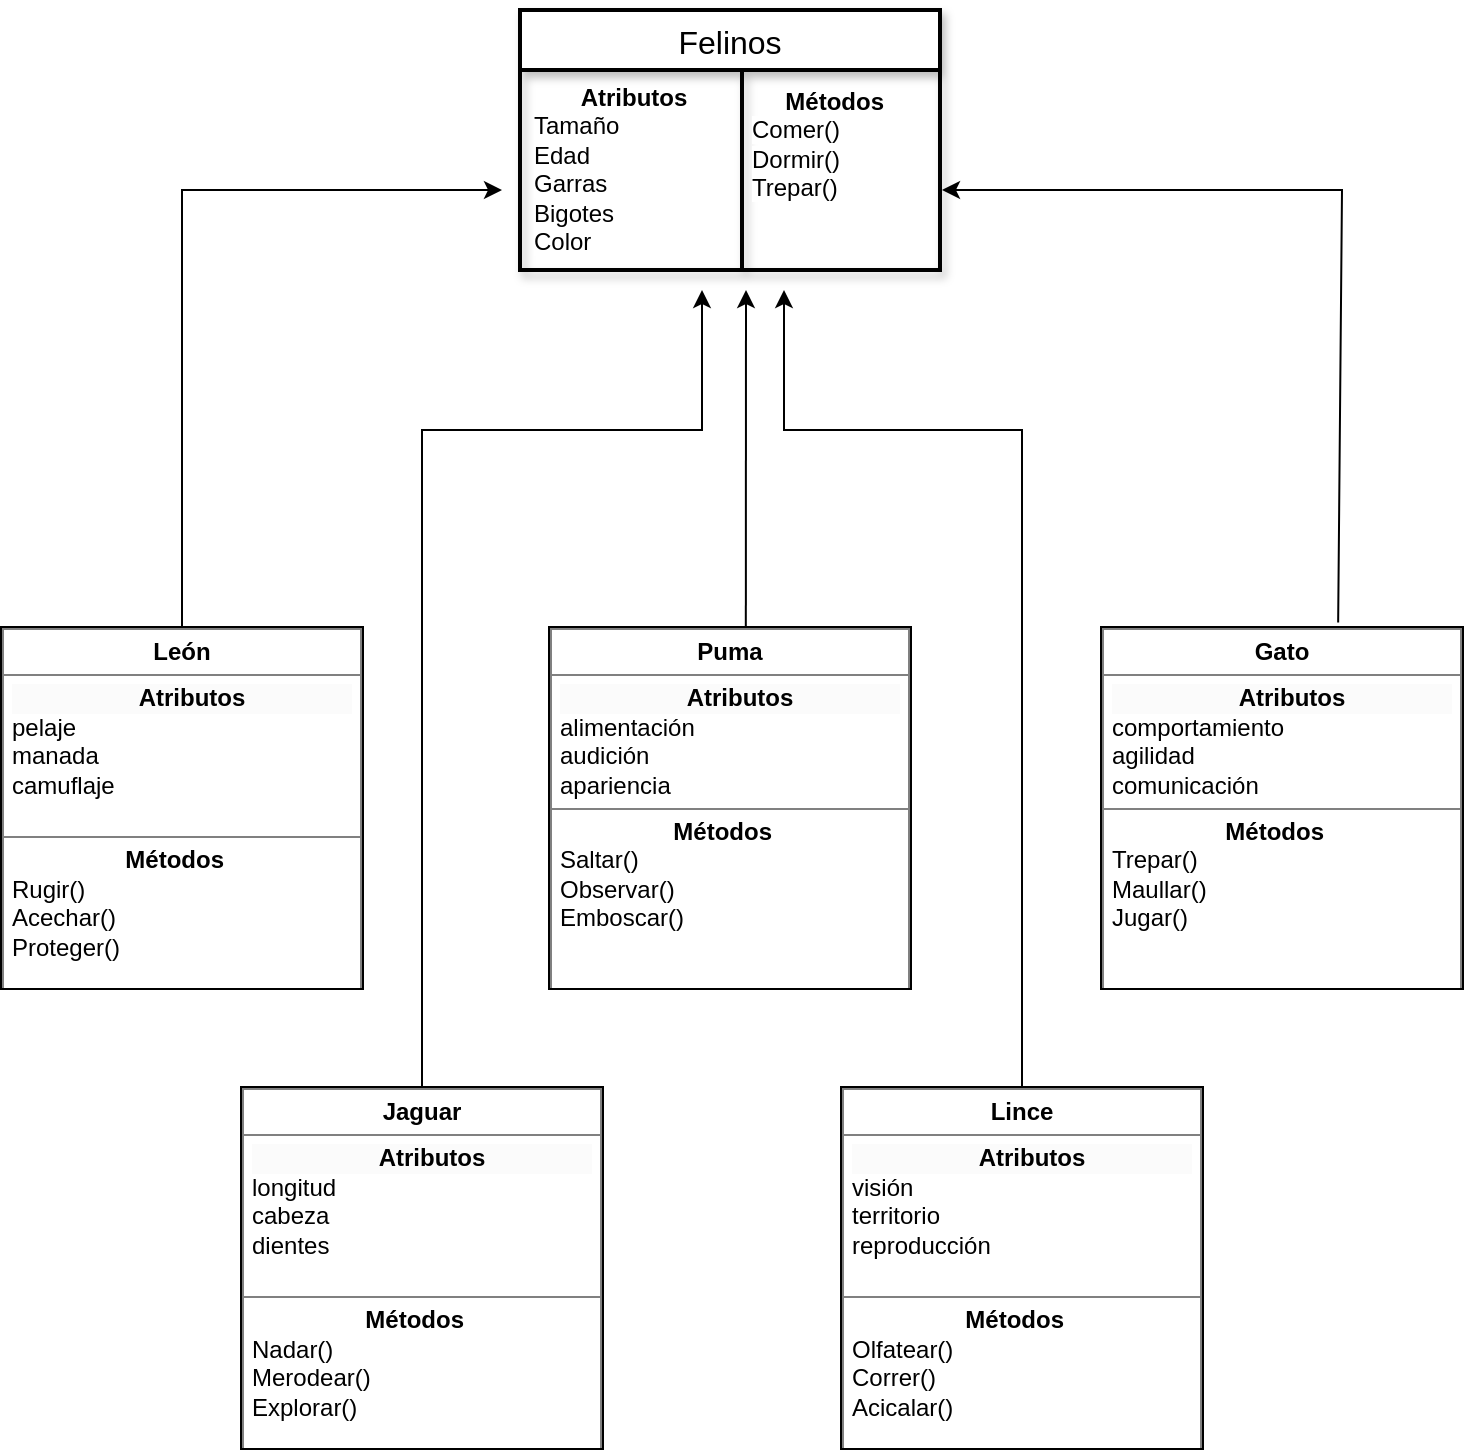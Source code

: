 <mxfile version="21.4.0" type="github">
  <diagram id="4x9RJaLGq9AI8N1ddM11" name="Página-1">
    <mxGraphModel dx="880" dy="484" grid="1" gridSize="10" guides="1" tooltips="1" connect="1" arrows="1" fold="1" page="1" pageScale="1" pageWidth="827" pageHeight="1169" math="0" shadow="0">
      <root>
        <mxCell id="0" />
        <mxCell id="1" parent="0" />
        <mxCell id="UKQcXIc0MLpkLiMKuYfa-6" value="Felinos" style="shape=table;startSize=30;container=1;collapsible=0;childLayout=tableLayout;fixedRows=1;rowLines=0;fontStyle=0;strokeColor=default;fontSize=16;shadow=1;labelBackgroundColor=#FFFFFF;strokeWidth=2;movable=1;resizable=1;rotatable=1;deletable=1;editable=1;connectable=1;" parent="1" vertex="1">
          <mxGeometry x="309" y="10" width="210" height="130" as="geometry" />
        </mxCell>
        <mxCell id="UKQcXIc0MLpkLiMKuYfa-7" value="" style="shape=tableRow;horizontal=0;startSize=0;swimlaneHead=0;swimlaneBody=0;top=0;left=0;bottom=0;right=0;collapsible=0;dropTarget=0;fillColor=none;points=[[0,0.5],[1,0.5]];portConstraint=eastwest;strokeColor=inherit;fontSize=16;shadow=1;labelBackgroundColor=#FFFFFF;strokeWidth=2;" parent="UKQcXIc0MLpkLiMKuYfa-6" vertex="1">
          <mxGeometry y="30" width="210" height="30" as="geometry" />
        </mxCell>
        <mxCell id="UKQcXIc0MLpkLiMKuYfa-8" value="" style="shape=partialRectangle;html=1;whiteSpace=wrap;connectable=0;fillColor=none;top=0;left=0;bottom=0;right=0;overflow=hidden;pointerEvents=1;strokeColor=inherit;fontSize=16;shadow=1;labelBackgroundColor=#FFFFFF;strokeWidth=2;" parent="UKQcXIc0MLpkLiMKuYfa-7" vertex="1">
          <mxGeometry width="111" height="30" as="geometry">
            <mxRectangle width="111" height="30" as="alternateBounds" />
          </mxGeometry>
        </mxCell>
        <mxCell id="UKQcXIc0MLpkLiMKuYfa-9" value="" style="shape=partialRectangle;html=1;whiteSpace=wrap;connectable=0;fillColor=none;top=0;left=0;bottom=0;right=0;align=left;spacingLeft=6;overflow=hidden;strokeColor=inherit;fontSize=16;shadow=1;labelBackgroundColor=#FFFFFF;strokeWidth=2;" parent="UKQcXIc0MLpkLiMKuYfa-7" vertex="1">
          <mxGeometry x="111" width="99" height="30" as="geometry">
            <mxRectangle width="99" height="30" as="alternateBounds" />
          </mxGeometry>
        </mxCell>
        <mxCell id="UKQcXIc0MLpkLiMKuYfa-10" value="" style="shape=tableRow;horizontal=0;startSize=0;swimlaneHead=0;swimlaneBody=0;top=0;left=0;bottom=0;right=0;collapsible=0;dropTarget=0;fillColor=none;points=[[0,0.5],[1,0.5]];portConstraint=eastwest;strokeColor=inherit;fontSize=16;shadow=1;labelBackgroundColor=#FFFFFF;strokeWidth=2;" parent="UKQcXIc0MLpkLiMKuYfa-6" vertex="1">
          <mxGeometry y="60" width="210" height="30" as="geometry" />
        </mxCell>
        <mxCell id="UKQcXIc0MLpkLiMKuYfa-11" value="" style="shape=partialRectangle;html=1;whiteSpace=wrap;connectable=0;fillColor=none;top=0;left=0;bottom=0;right=0;overflow=hidden;strokeColor=inherit;fontSize=16;shadow=1;labelBackgroundColor=#FFFFFF;strokeWidth=2;" parent="UKQcXIc0MLpkLiMKuYfa-10" vertex="1">
          <mxGeometry width="111" height="30" as="geometry">
            <mxRectangle width="111" height="30" as="alternateBounds" />
          </mxGeometry>
        </mxCell>
        <mxCell id="UKQcXIc0MLpkLiMKuYfa-12" value="" style="shape=partialRectangle;html=1;whiteSpace=wrap;connectable=0;fillColor=none;top=0;left=0;bottom=0;right=0;align=left;spacingLeft=6;overflow=hidden;strokeColor=inherit;fontSize=16;shadow=1;labelBackgroundColor=#FFFFFF;strokeWidth=2;" parent="UKQcXIc0MLpkLiMKuYfa-10" vertex="1">
          <mxGeometry x="111" width="99" height="30" as="geometry">
            <mxRectangle width="99" height="30" as="alternateBounds" />
          </mxGeometry>
        </mxCell>
        <mxCell id="UKQcXIc0MLpkLiMKuYfa-13" value="" style="shape=tableRow;horizontal=0;startSize=0;swimlaneHead=0;swimlaneBody=0;top=0;left=0;bottom=0;right=0;collapsible=0;dropTarget=0;fillColor=none;points=[[0,0.5],[1,0.5]];portConstraint=eastwest;strokeColor=inherit;fontSize=16;shadow=1;labelBackgroundColor=#FFFFFF;strokeWidth=2;" parent="UKQcXIc0MLpkLiMKuYfa-6" vertex="1">
          <mxGeometry y="90" width="210" height="40" as="geometry" />
        </mxCell>
        <mxCell id="UKQcXIc0MLpkLiMKuYfa-14" value="" style="shape=partialRectangle;html=1;whiteSpace=wrap;connectable=0;fillColor=none;top=0;left=0;bottom=0;right=0;overflow=hidden;strokeColor=inherit;fontSize=16;shadow=1;labelBackgroundColor=#FFFFFF;strokeWidth=2;" parent="UKQcXIc0MLpkLiMKuYfa-13" vertex="1">
          <mxGeometry width="111" height="40" as="geometry">
            <mxRectangle width="111" height="40" as="alternateBounds" />
          </mxGeometry>
        </mxCell>
        <mxCell id="UKQcXIc0MLpkLiMKuYfa-15" value="" style="shape=partialRectangle;html=1;whiteSpace=wrap;connectable=0;fillColor=none;top=0;left=0;bottom=0;right=0;align=left;spacingLeft=6;overflow=hidden;strokeColor=inherit;fontSize=16;shadow=1;labelBackgroundColor=#FFFFFF;strokeWidth=2;" parent="UKQcXIc0MLpkLiMKuYfa-13" vertex="1">
          <mxGeometry x="111" width="99" height="40" as="geometry">
            <mxRectangle width="99" height="40" as="alternateBounds" />
          </mxGeometry>
        </mxCell>
        <mxCell id="UKQcXIc0MLpkLiMKuYfa-17" value="&lt;div style=&quot;text-align: center;&quot;&gt;&lt;b&gt;&amp;nbsp; &amp;nbsp; &amp;nbsp; &amp;nbsp;Atributos&amp;nbsp;&lt;/b&gt;&lt;/div&gt;&lt;span style=&quot;color: rgb(0, 0, 0); font-family: Helvetica; font-size: 12px; font-style: normal; font-variant-ligatures: normal; font-variant-caps: normal; font-weight: 400; letter-spacing: normal; orphans: 2; text-align: -webkit-center; text-indent: 0px; text-transform: none; widows: 2; word-spacing: 0px; -webkit-text-stroke-width: 0px; background-color: rgb(255, 255, 255); text-decoration-thickness: initial; text-decoration-style: initial; text-decoration-color: initial; float: none; display: inline !important;&quot;&gt;Tamaño&lt;/span&gt;&lt;br style=&quot;border-color: var(--border-color); color: rgb(0, 0, 0); font-family: Helvetica; font-size: 12px; font-style: normal; font-variant-ligatures: normal; font-variant-caps: normal; font-weight: 400; letter-spacing: normal; orphans: 2; text-align: -webkit-center; text-indent: 0px; text-transform: none; widows: 2; word-spacing: 0px; -webkit-text-stroke-width: 0px; text-decoration-thickness: initial; text-decoration-style: initial; text-decoration-color: initial;&quot;&gt;&lt;span style=&quot;color: rgb(0, 0, 0); font-family: Helvetica; font-size: 12px; font-style: normal; font-variant-ligatures: normal; font-variant-caps: normal; font-weight: 400; letter-spacing: normal; orphans: 2; text-align: -webkit-center; text-indent: 0px; text-transform: none; widows: 2; word-spacing: 0px; -webkit-text-stroke-width: 0px; background-color: rgb(255, 255, 255); text-decoration-thickness: initial; text-decoration-style: initial; text-decoration-color: initial; float: none; display: inline !important;&quot;&gt;Edad&lt;/span&gt;&lt;span style=&quot;color: rgb(0, 0, 0); font-family: Helvetica; font-size: 12px; font-style: normal; font-variant-ligatures: normal; font-variant-caps: normal; font-weight: 400; letter-spacing: normal; orphans: 2; text-align: -webkit-center; text-indent: 0px; text-transform: none; widows: 2; word-spacing: 0px; -webkit-text-stroke-width: 0px; background-color: rgb(255, 255, 255); text-decoration-thickness: initial; text-decoration-style: initial; text-decoration-color: initial; float: none; display: inline !important;&quot;&gt;&lt;br&gt;Garras&lt;br&gt;Bigotes&lt;br&gt;Color&lt;br&gt;&lt;br&gt;&lt;/span&gt;" style="text;whiteSpace=wrap;html=1;movable=1;resizable=1;rotatable=1;deletable=1;editable=1;connectable=1;" parent="1" vertex="1">
          <mxGeometry x="314" y="40" width="90" height="80" as="geometry" />
        </mxCell>
        <mxCell id="UKQcXIc0MLpkLiMKuYfa-18" value="&lt;div style=&quot;text-align: right;&quot;&gt;&lt;b&gt;&amp;nbsp; &amp;nbsp; &amp;nbsp;Métodos&amp;nbsp;&lt;/b&gt;&lt;/div&gt;&lt;span style=&quot;color: rgb(0, 0, 0); font-family: Helvetica; font-size: 12px; font-style: normal; font-variant-ligatures: normal; font-variant-caps: normal; letter-spacing: normal; orphans: 2; text-indent: 0px; text-transform: none; widows: 2; word-spacing: 0px; -webkit-text-stroke-width: 0px; background-color: rgb(255, 255, 255); text-decoration-thickness: initial; text-decoration-style: initial; text-decoration-color: initial; float: none; display: inline !important;&quot;&gt;Comer()&amp;nbsp;&lt;/span&gt;&lt;br style=&quot;border-color: var(--border-color); color: rgb(0, 0, 0); font-family: Helvetica; font-size: 12px; font-style: normal; font-variant-ligatures: normal; font-variant-caps: normal; font-weight: 400; letter-spacing: normal; orphans: 2; text-align: -webkit-center; text-indent: 0px; text-transform: none; widows: 2; word-spacing: 0px; -webkit-text-stroke-width: 0px; text-decoration-thickness: initial; text-decoration-style: initial; text-decoration-color: initial;&quot;&gt;&lt;span style=&quot;color: rgb(0, 0, 0); font-family: Helvetica; font-size: 12px; font-style: normal; font-variant-ligatures: normal; font-variant-caps: normal; font-weight: 400; letter-spacing: normal; orphans: 2; text-align: -webkit-center; text-indent: 0px; text-transform: none; widows: 2; word-spacing: 0px; -webkit-text-stroke-width: 0px; background-color: rgb(255, 255, 255); text-decoration-thickness: initial; text-decoration-style: initial; text-decoration-color: initial; float: none; display: inline !important;&quot;&gt;Dormir()&lt;/span&gt;&lt;br style=&quot;border-color: var(--border-color); color: rgb(0, 0, 0); font-family: Helvetica; font-size: 12px; font-style: normal; font-variant-ligatures: normal; font-variant-caps: normal; font-weight: 400; letter-spacing: normal; orphans: 2; text-align: -webkit-center; text-indent: 0px; text-transform: none; widows: 2; word-spacing: 0px; -webkit-text-stroke-width: 0px; text-decoration-thickness: initial; text-decoration-style: initial; text-decoration-color: initial;&quot;&gt;&lt;span style=&quot;color: rgb(0, 0, 0); font-family: Helvetica; font-size: 12px; font-style: normal; font-variant-ligatures: normal; font-variant-caps: normal; font-weight: 400; letter-spacing: normal; orphans: 2; text-align: -webkit-center; text-indent: 0px; text-transform: none; widows: 2; word-spacing: 0px; -webkit-text-stroke-width: 0px; background-color: rgb(255, 255, 255); text-decoration-thickness: initial; text-decoration-style: initial; text-decoration-color: initial; float: none; display: inline !important;&quot;&gt;Trepar()&lt;/span&gt;" style="text;whiteSpace=wrap;html=1;movable=1;resizable=1;rotatable=1;deletable=1;editable=1;connectable=1;" parent="1" vertex="1">
          <mxGeometry x="423" y="42" width="89" height="76" as="geometry" />
        </mxCell>
        <mxCell id="UKQcXIc0MLpkLiMKuYfa-40" value="&lt;table border=&quot;1&quot; width=&quot;100%&quot; height=&quot;100%&quot; cellpadding=&quot;4&quot; style=&quot;width:100%;height:100%;border-collapse:collapse;&quot;&gt;&lt;tbody&gt;&lt;tr&gt;&lt;th align=&quot;center&quot;&gt;León&lt;br&gt;&lt;/th&gt;&lt;/tr&gt;&lt;tr&gt;&lt;td&gt;&lt;div style=&quot;border-color: var(--border-color); background-color: rgb(251, 251, 251);&quot;&gt;&lt;b style=&quot;border-color: var(--border-color);&quot;&gt;&amp;nbsp; &amp;nbsp; &amp;nbsp; &amp;nbsp; &amp;nbsp; &amp;nbsp; &amp;nbsp; &amp;nbsp; &amp;nbsp; &amp;nbsp;Atributos&amp;nbsp;&lt;/b&gt;&lt;/div&gt;pelaje&lt;br style=&quot;border-color: var(--border-color); background-color: rgb(251, 251, 251);&quot;&gt;&lt;span style=&quot;border-color: var(--border-color);&quot;&gt;manada&lt;/span&gt;&lt;br style=&quot;border-color: var(--border-color); background-color: rgb(251, 251, 251);&quot;&gt;&lt;span style=&quot;border-color: var(--border-color);&quot;&gt;camuflaje&lt;/span&gt;&lt;br style=&quot;border-color: var(--border-color); background-color: rgb(251, 251, 251);&quot;&gt;&lt;br&gt;&lt;/td&gt;&lt;/tr&gt;&lt;tr&gt;&lt;td&gt;&amp;nbsp; &amp;nbsp; &amp;nbsp; &amp;nbsp; &amp;nbsp; &amp;nbsp; &amp;nbsp; &amp;nbsp;&amp;nbsp;&lt;b style=&quot;border-color: var(--border-color);&quot;&gt;&amp;nbsp;Métodos&amp;nbsp;&lt;/b&gt;&lt;br&gt;Rugir()&amp;nbsp;&lt;br style=&quot;border-color: var(--border-color); background-color: rgb(251, 251, 251);&quot;&gt;&lt;span style=&quot;border-color: var(--border-color);&quot;&gt;Acechar()&lt;/span&gt;&lt;br style=&quot;border-color: var(--border-color); background-color: rgb(251, 251, 251);&quot;&gt;&lt;span style=&quot;border-color: var(--border-color);&quot;&gt;Proteger()&lt;/span&gt;&lt;br&gt;&lt;br&gt;&lt;br&gt;&lt;/td&gt;&lt;/tr&gt;&lt;/tbody&gt;&lt;/table&gt;" style="text;html=1;whiteSpace=wrap;strokeColor=default;fillColor=default;overflow=fill;shadow=0;labelBackgroundColor=#FFFFFF;strokeWidth=2;gradientColor=#000000;" parent="1" vertex="1">
          <mxGeometry x="50" y="319" width="180" height="180" as="geometry" />
        </mxCell>
        <mxCell id="UKQcXIc0MLpkLiMKuYfa-41" value="&lt;table border=&quot;1&quot; width=&quot;100%&quot; height=&quot;100%&quot; cellpadding=&quot;4&quot; style=&quot;width:100%;height:100%;border-collapse:collapse;&quot;&gt;&lt;tbody&gt;&lt;tr&gt;&lt;th align=&quot;center&quot;&gt;Puma&lt;br&gt;&lt;/th&gt;&lt;/tr&gt;&lt;tr&gt;&lt;td&gt;&lt;div style=&quot;border-color: var(--border-color); background-color: rgb(251, 251, 251);&quot;&gt;&lt;b style=&quot;border-color: var(--border-color);&quot;&gt;&amp;nbsp; &amp;nbsp; &amp;nbsp; &amp;nbsp; &amp;nbsp; &amp;nbsp; &amp;nbsp; &amp;nbsp; &amp;nbsp; &amp;nbsp;Atributos&amp;nbsp;&lt;/b&gt;&lt;/div&gt;&lt;span style=&quot;border-color: var(--border-color);&quot;&gt;alimentación&amp;nbsp;&lt;/span&gt;&lt;br style=&quot;border-color: var(--border-color); background-color: rgb(251, 251, 251);&quot;&gt;&lt;span style=&quot;border-color: var(--border-color);&quot;&gt;audición&amp;nbsp;&lt;/span&gt;&lt;br style=&quot;border-color: var(--border-color); background-color: rgb(251, 251, 251);&quot;&gt;&lt;span style=&quot;border-color: var(--border-color);&quot;&gt;apariencia&lt;/span&gt;&lt;br&gt;&lt;/td&gt;&lt;/tr&gt;&lt;tr&gt;&lt;td&gt;&amp;nbsp; &amp;nbsp; &amp;nbsp; &amp;nbsp; &amp;nbsp; &amp;nbsp; &amp;nbsp; &amp;nbsp;&amp;nbsp;&lt;b style=&quot;border-color: var(--border-color);&quot;&gt;&amp;nbsp;Métodos&amp;nbsp;&lt;/b&gt;&lt;br&gt;Saltar()&amp;nbsp;&lt;br style=&quot;border-color: var(--border-color); background-color: rgb(251, 251, 251);&quot;&gt;&lt;span style=&quot;border-color: var(--border-color);&quot;&gt;Observar()&lt;/span&gt;&lt;br style=&quot;border-color: var(--border-color); background-color: rgb(251, 251, 251);&quot;&gt;&lt;span style=&quot;border-color: var(--border-color);&quot;&gt;Emboscar()&lt;/span&gt;&lt;br&gt;&lt;br&gt;&lt;br&gt;&lt;/td&gt;&lt;/tr&gt;&lt;/tbody&gt;&lt;/table&gt;" style="text;html=1;whiteSpace=wrap;strokeColor=default;fillColor=default;overflow=fill;shadow=0;labelBackgroundColor=#FFFFFF;strokeWidth=2;gradientColor=#000000;" parent="1" vertex="1">
          <mxGeometry x="324" y="319" width="180" height="180" as="geometry" />
        </mxCell>
        <mxCell id="UKQcXIc0MLpkLiMKuYfa-42" value="&lt;table border=&quot;1&quot; width=&quot;100%&quot; height=&quot;100%&quot; cellpadding=&quot;4&quot; style=&quot;width:100%;height:100%;border-collapse:collapse;&quot;&gt;&lt;tbody&gt;&lt;tr&gt;&lt;th align=&quot;center&quot;&gt;Gato &lt;br&gt;&lt;/th&gt;&lt;/tr&gt;&lt;tr&gt;&lt;td&gt;&lt;div style=&quot;border-color: var(--border-color); background-color: rgb(251, 251, 251);&quot;&gt;&lt;b style=&quot;border-color: var(--border-color);&quot;&gt;&amp;nbsp; &amp;nbsp; &amp;nbsp; &amp;nbsp; &amp;nbsp; &amp;nbsp; &amp;nbsp; &amp;nbsp; &amp;nbsp; &amp;nbsp;Atributos&amp;nbsp;&lt;/b&gt;&lt;/div&gt;comportamiento&lt;br style=&quot;border-color: var(--border-color); background-color: rgb(251, 251, 251);&quot;&gt;&lt;span style=&quot;border-color: var(--border-color);&quot;&gt;agilidad&lt;/span&gt;&lt;br style=&quot;border-color: var(--border-color); background-color: rgb(251, 251, 251);&quot;&gt;&lt;span style=&quot;border-color: var(--border-color);&quot;&gt;comunicación&lt;/span&gt;&lt;br&gt;&lt;/td&gt;&lt;/tr&gt;&lt;tr&gt;&lt;td&gt;&amp;nbsp; &amp;nbsp; &amp;nbsp; &amp;nbsp; &amp;nbsp; &amp;nbsp; &amp;nbsp; &amp;nbsp;&amp;nbsp;&lt;b style=&quot;border-color: var(--border-color);&quot;&gt;&amp;nbsp;Métodos&amp;nbsp;&lt;/b&gt;&lt;br&gt;Trepar()&amp;nbsp;&lt;br style=&quot;border-color: var(--border-color); background-color: rgb(251, 251, 251);&quot;&gt;&lt;span style=&quot;border-color: var(--border-color);&quot;&gt;Maullar()&lt;/span&gt;&lt;br style=&quot;border-color: var(--border-color); background-color: rgb(251, 251, 251);&quot;&gt;&lt;span style=&quot;border-color: var(--border-color);&quot;&gt;Jugar()&lt;/span&gt;&lt;br&gt;&lt;br&gt;&lt;br&gt;&lt;/td&gt;&lt;/tr&gt;&lt;/tbody&gt;&lt;/table&gt;" style="text;html=1;whiteSpace=wrap;strokeColor=default;fillColor=default;overflow=fill;shadow=0;labelBackgroundColor=#FFFFFF;strokeWidth=2;gradientColor=#000000;" parent="1" vertex="1">
          <mxGeometry x="600" y="319" width="180" height="180" as="geometry" />
        </mxCell>
        <mxCell id="UKQcXIc0MLpkLiMKuYfa-43" value="&lt;table border=&quot;1&quot; width=&quot;100%&quot; height=&quot;100%&quot; cellpadding=&quot;4&quot; style=&quot;width:100%;height:100%;border-collapse:collapse;&quot;&gt;&lt;tbody&gt;&lt;tr&gt;&lt;th align=&quot;center&quot;&gt;Jaguar&lt;/th&gt;&lt;/tr&gt;&lt;tr&gt;&lt;td&gt;&lt;div style=&quot;border-color: var(--border-color); background-color: rgb(251, 251, 251);&quot;&gt;&lt;b style=&quot;border-color: var(--border-color);&quot;&gt;&amp;nbsp; &amp;nbsp; &amp;nbsp; &amp;nbsp; &amp;nbsp; &amp;nbsp; &amp;nbsp; &amp;nbsp; &amp;nbsp; &amp;nbsp;Atributos&amp;nbsp;&lt;/b&gt;&lt;/div&gt;longitud&amp;nbsp;&lt;br style=&quot;border-color: var(--border-color); background-color: rgb(251, 251, 251);&quot;&gt;&lt;span style=&quot;border-color: var(--border-color);&quot;&gt;cabeza&amp;nbsp;&lt;/span&gt;&lt;br style=&quot;border-color: var(--border-color); background-color: rgb(251, 251, 251);&quot;&gt;&lt;span style=&quot;border-color: var(--border-color);&quot;&gt;dientes&lt;/span&gt;&lt;br style=&quot;border-color: var(--border-color); background-color: rgb(251, 251, 251);&quot;&gt;&lt;br&gt;&lt;/td&gt;&lt;/tr&gt;&lt;tr&gt;&lt;td&gt;&amp;nbsp; &amp;nbsp; &amp;nbsp; &amp;nbsp; &amp;nbsp; &amp;nbsp; &amp;nbsp; &amp;nbsp;&amp;nbsp;&lt;b style=&quot;border-color: var(--border-color);&quot;&gt;&amp;nbsp;Métodos&amp;nbsp;&lt;/b&gt;&lt;br&gt;Nadar()&amp;nbsp;&lt;br style=&quot;border-color: var(--border-color); background-color: rgb(251, 251, 251);&quot;&gt;&lt;span style=&quot;border-color: var(--border-color);&quot;&gt;Merodear()&lt;/span&gt;&lt;br style=&quot;border-color: var(--border-color); background-color: rgb(251, 251, 251);&quot;&gt;&lt;span style=&quot;border-color: var(--border-color);&quot;&gt;Explorar()&lt;/span&gt;&lt;br&gt;&lt;br&gt;&lt;br&gt;&lt;/td&gt;&lt;/tr&gt;&lt;/tbody&gt;&lt;/table&gt;" style="text;html=1;whiteSpace=wrap;strokeColor=default;fillColor=default;overflow=fill;shadow=0;labelBackgroundColor=#FFFFFF;strokeWidth=2;gradientColor=#000000;" parent="1" vertex="1">
          <mxGeometry x="170" y="549" width="180" height="180" as="geometry" />
        </mxCell>
        <mxCell id="UKQcXIc0MLpkLiMKuYfa-44" value="&lt;table border=&quot;1&quot; width=&quot;100%&quot; height=&quot;100%&quot; cellpadding=&quot;4&quot; style=&quot;width:100%;height:100%;border-collapse:collapse;&quot;&gt;&lt;tbody&gt;&lt;tr&gt;&lt;th align=&quot;center&quot;&gt;Lince &lt;br&gt;&lt;/th&gt;&lt;/tr&gt;&lt;tr&gt;&lt;td&gt;&lt;div style=&quot;border-color: var(--border-color); background-color: rgb(251, 251, 251);&quot;&gt;&lt;b style=&quot;border-color: var(--border-color);&quot;&gt;&amp;nbsp; &amp;nbsp; &amp;nbsp; &amp;nbsp; &amp;nbsp; &amp;nbsp; &amp;nbsp; &amp;nbsp; &amp;nbsp; &amp;nbsp;Atributos&amp;nbsp;&lt;/b&gt;&lt;/div&gt;visión&amp;nbsp;&lt;br style=&quot;border-color: var(--border-color); background-color: rgb(251, 251, 251);&quot;&gt;&lt;span style=&quot;border-color: var(--border-color);&quot;&gt;territorio&lt;/span&gt;&lt;br style=&quot;border-color: var(--border-color); background-color: rgb(251, 251, 251);&quot;&gt;&lt;span style=&quot;border-color: var(--border-color);&quot;&gt;reproducción&lt;/span&gt;&lt;br style=&quot;border-color: var(--border-color); background-color: rgb(251, 251, 251);&quot;&gt;&lt;br&gt;&lt;/td&gt;&lt;/tr&gt;&lt;tr&gt;&lt;td&gt;&amp;nbsp; &amp;nbsp; &amp;nbsp; &amp;nbsp; &amp;nbsp; &amp;nbsp; &amp;nbsp; &amp;nbsp;&amp;nbsp;&lt;b style=&quot;border-color: var(--border-color);&quot;&gt;&amp;nbsp;Métodos&amp;nbsp;&lt;/b&gt;&lt;br&gt;Olfatear()&amp;nbsp;&lt;br style=&quot;border-color: var(--border-color); background-color: rgb(251, 251, 251);&quot;&gt;&lt;span style=&quot;border-color: var(--border-color);&quot;&gt;Correr()&lt;/span&gt;&lt;br style=&quot;border-color: var(--border-color); background-color: rgb(251, 251, 251);&quot;&gt;&lt;span style=&quot;border-color: var(--border-color);&quot;&gt;Acicalar()&lt;/span&gt;&lt;br&gt;&lt;br&gt;&lt;br&gt;&lt;/td&gt;&lt;/tr&gt;&lt;/tbody&gt;&lt;/table&gt;" style="text;html=1;whiteSpace=wrap;strokeColor=default;fillColor=default;overflow=fill;shadow=0;labelBackgroundColor=#FFFFFF;strokeWidth=2;gradientColor=#000000;" parent="1" vertex="1">
          <mxGeometry x="470" y="549" width="180" height="180" as="geometry" />
        </mxCell>
        <mxCell id="UKQcXIc0MLpkLiMKuYfa-45" value="" style="endArrow=classic;html=1;rounded=0;exitX=0.5;exitY=0;exitDx=0;exitDy=0;" parent="1" source="UKQcXIc0MLpkLiMKuYfa-43" edge="1">
          <mxGeometry width="50" height="50" relative="1" as="geometry">
            <mxPoint x="390" y="430" as="sourcePoint" />
            <mxPoint x="400" y="150" as="targetPoint" />
            <Array as="points">
              <mxPoint x="260" y="220" />
              <mxPoint x="400" y="220" />
            </Array>
          </mxGeometry>
        </mxCell>
        <mxCell id="UKQcXIc0MLpkLiMKuYfa-46" value="" style="endArrow=classic;html=1;rounded=0;exitX=0.5;exitY=0;exitDx=0;exitDy=0;" parent="1" source="UKQcXIc0MLpkLiMKuYfa-40" edge="1">
          <mxGeometry width="50" height="50" relative="1" as="geometry">
            <mxPoint x="390" y="340" as="sourcePoint" />
            <mxPoint x="300" y="100" as="targetPoint" />
            <Array as="points">
              <mxPoint x="140" y="100" />
            </Array>
          </mxGeometry>
        </mxCell>
        <mxCell id="UKQcXIc0MLpkLiMKuYfa-47" value="" style="endArrow=classic;html=1;rounded=0;exitX=0.656;exitY=-0.015;exitDx=0;exitDy=0;exitPerimeter=0;" parent="1" source="UKQcXIc0MLpkLiMKuYfa-42" edge="1">
          <mxGeometry width="50" height="50" relative="1" as="geometry">
            <mxPoint x="390" y="260" as="sourcePoint" />
            <mxPoint x="520" y="100" as="targetPoint" />
            <Array as="points">
              <mxPoint x="720" y="100" />
            </Array>
          </mxGeometry>
        </mxCell>
        <mxCell id="UKQcXIc0MLpkLiMKuYfa-48" value="" style="endArrow=classic;html=1;rounded=0;exitX=0.5;exitY=0;exitDx=0;exitDy=0;" parent="1" source="UKQcXIc0MLpkLiMKuYfa-44" edge="1">
          <mxGeometry width="50" height="50" relative="1" as="geometry">
            <mxPoint x="560" y="470" as="sourcePoint" />
            <mxPoint x="441" y="150" as="targetPoint" />
            <Array as="points">
              <mxPoint x="560" y="220" />
              <mxPoint x="441" y="220" />
            </Array>
          </mxGeometry>
        </mxCell>
        <mxCell id="UKQcXIc0MLpkLiMKuYfa-51" value="" style="endArrow=classic;html=1;rounded=0;exitX=0.544;exitY=-0.002;exitDx=0;exitDy=0;exitPerimeter=0;" parent="1" source="UKQcXIc0MLpkLiMKuYfa-41" edge="1">
          <mxGeometry width="50" height="50" relative="1" as="geometry">
            <mxPoint x="420" y="240" as="sourcePoint" />
            <mxPoint x="422" y="150" as="targetPoint" />
          </mxGeometry>
        </mxCell>
      </root>
    </mxGraphModel>
  </diagram>
</mxfile>
